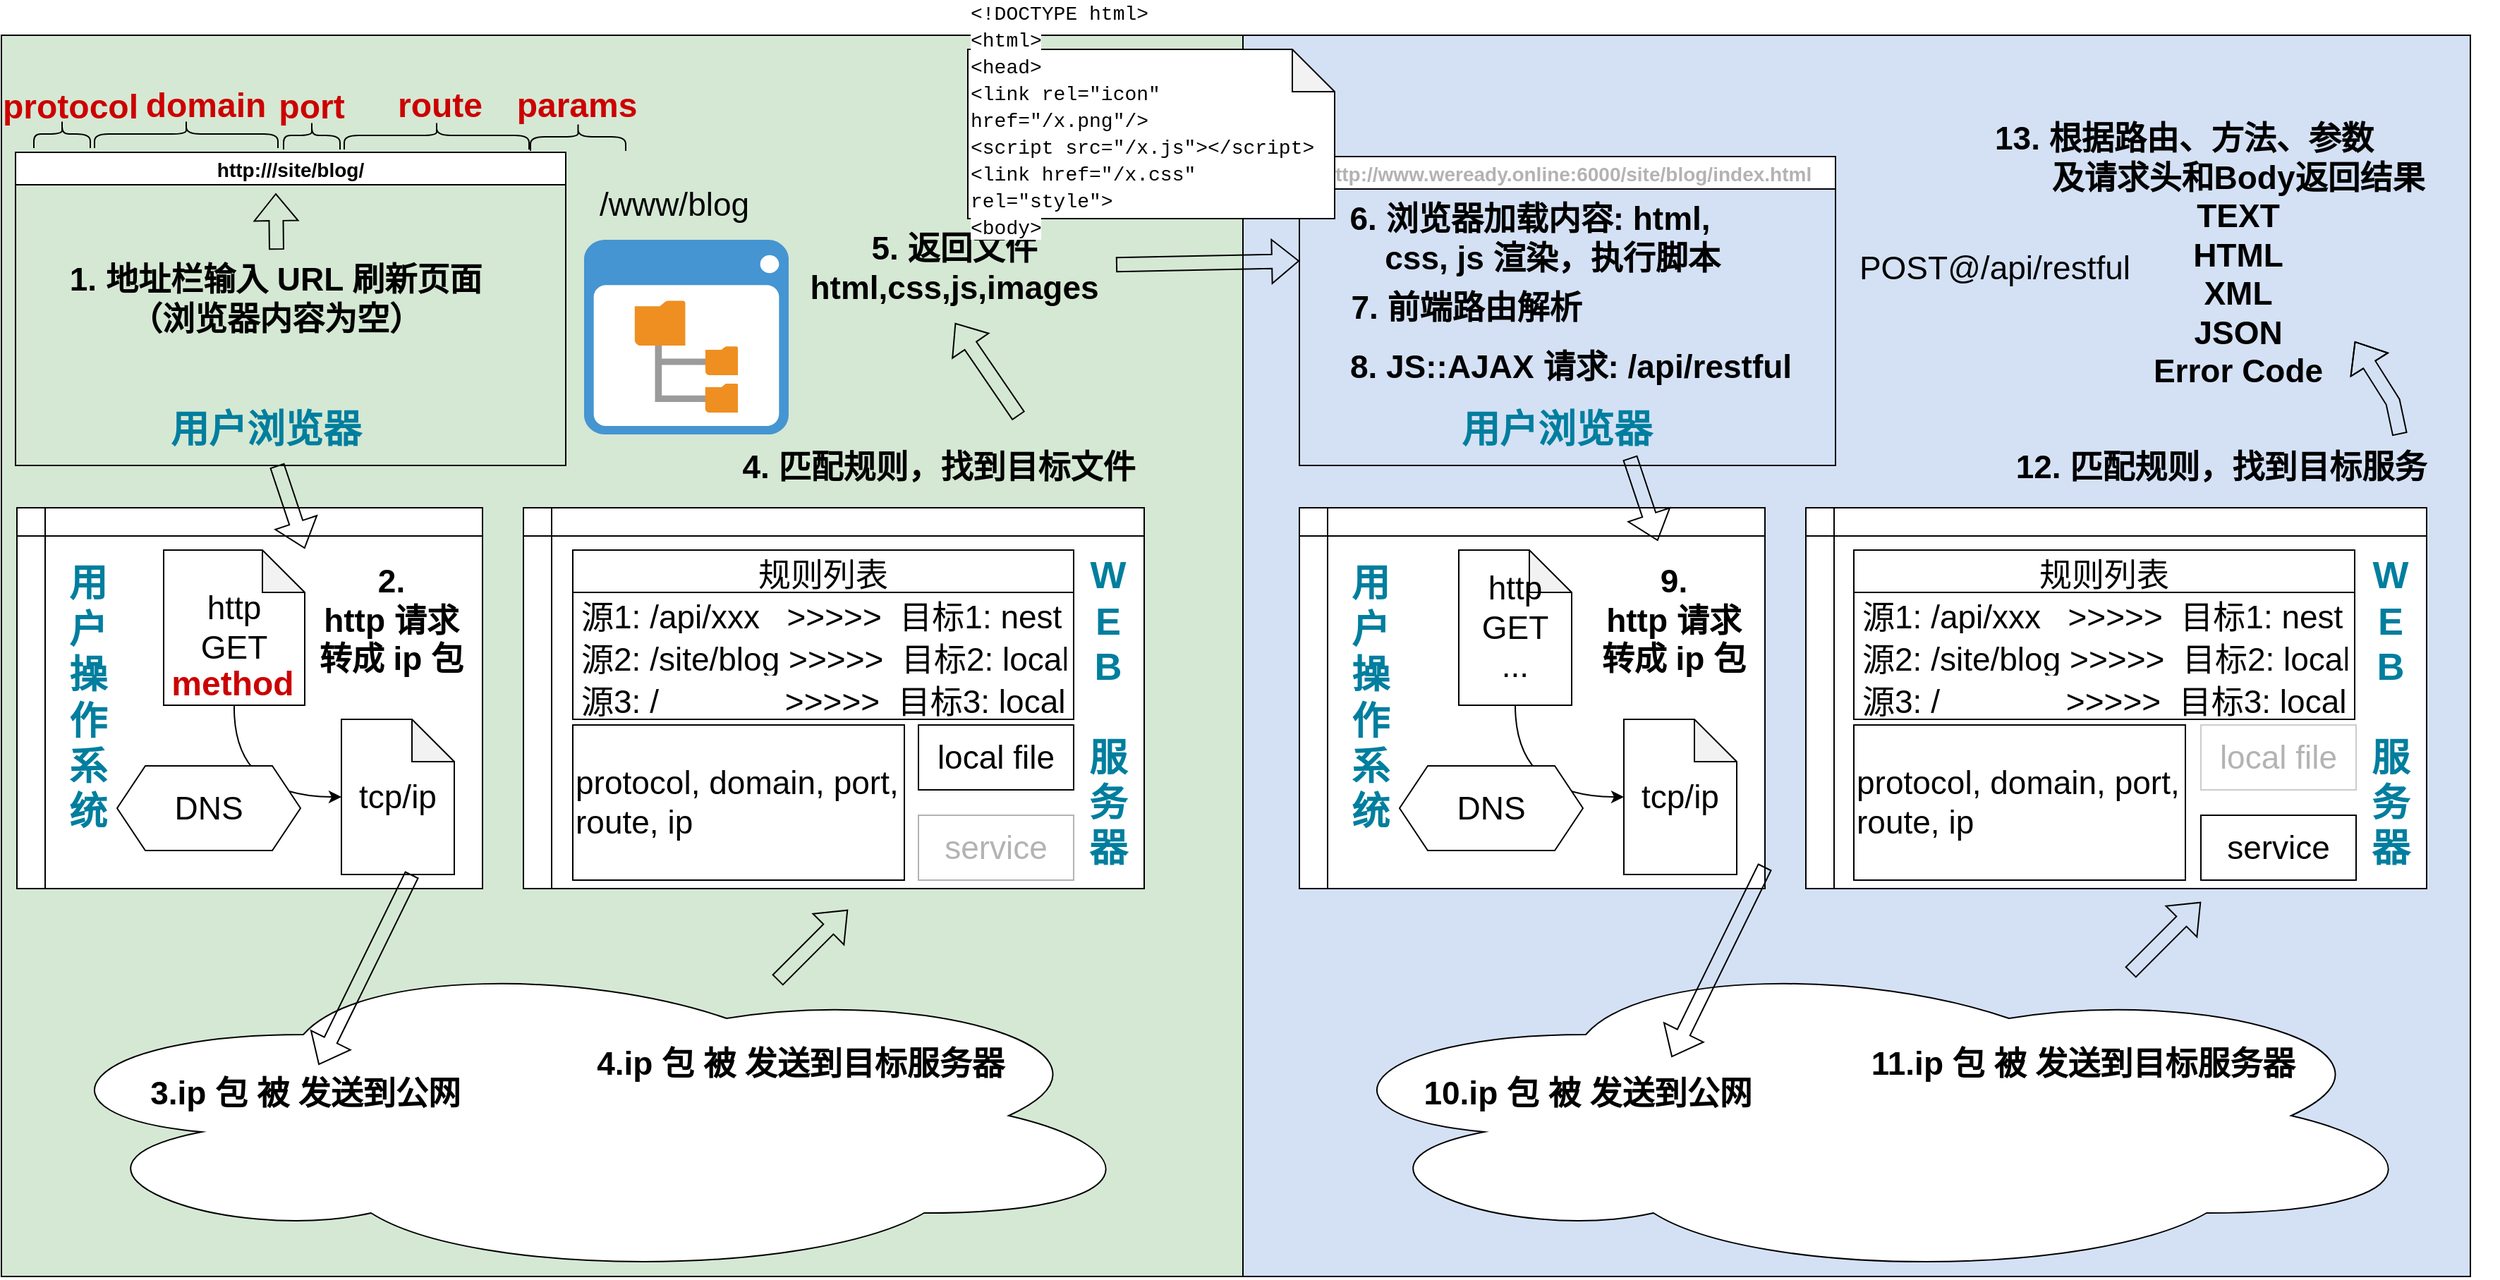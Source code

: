 <mxfile>
    <diagram id="RUl_HrmiAz0sW5EYXBpW" name="Page-1">
        <mxGraphModel dx="2120" dy="3119" grid="1" gridSize="10" guides="1" tooltips="1" connect="1" arrows="1" fold="1" page="1" pageScale="1" pageWidth="827" pageHeight="1169" math="0" shadow="0">
            <root>
                <mxCell id="0"/>
                <mxCell id="1" parent="0"/>
                <mxCell id="7ZUFgn2-yEsAoZ5fmhGq-19" value="" style="rounded=0;whiteSpace=wrap;html=1;labelBackgroundColor=#D5E8D4;fontSize=24;fontColor=#000203;fillColor=#D4E1F5;" parent="1" vertex="1">
                    <mxGeometry x="880" width="870" height="880" as="geometry"/>
                </mxCell>
                <mxCell id="7ZUFgn2-yEsAoZ5fmhGq-18" value="" style="whiteSpace=wrap;html=1;aspect=fixed;labelBackgroundColor=#D5E8D4;fontSize=24;fontColor=#000203;fillColor=#D5E8D4;" parent="1" vertex="1">
                    <mxGeometry width="880" height="880" as="geometry"/>
                </mxCell>
                <mxCell id="i4aK6D64xnlQs3ZU0jmY-1" value="" style="ellipse;shape=cloud;whiteSpace=wrap;html=1;" parent="1" vertex="1">
                    <mxGeometry x="14" y="651" width="800" height="230" as="geometry"/>
                </mxCell>
                <mxCell id="i4aK6D64xnlQs3ZU0jmY-2" value="http:///site/blog/" style="swimlane;fontSize=14;" parent="1" vertex="1">
                    <mxGeometry x="10" y="83" width="390" height="222" as="geometry">
                        <mxRectangle x="10" y="83" width="390" height="30" as="alternateBounds"/>
                    </mxGeometry>
                </mxCell>
                <mxCell id="i4aK6D64xnlQs3ZU0jmY-3" value="1. 地址栏输入 URL 刷新页面&lt;br&gt;（浏览器内容为空）" style="text;html=1;align=center;verticalAlign=middle;resizable=0;points=[];autosize=1;strokeColor=none;fillColor=none;fontSize=23;fontStyle=1" parent="i4aK6D64xnlQs3ZU0jmY-2" vertex="1">
                    <mxGeometry x="24" y="69" width="320" height="70" as="geometry"/>
                </mxCell>
                <mxCell id="i4aK6D64xnlQs3ZU0jmY-4" value="用户浏览器" style="text;html=1;align=center;verticalAlign=middle;resizable=0;points=[];autosize=1;strokeColor=none;fillColor=none;fontSize=27;fontColor=#007E9E;fontStyle=1" parent="i4aK6D64xnlQs3ZU0jmY-2" vertex="1">
                    <mxGeometry x="97" y="172" width="160" height="50" as="geometry"/>
                </mxCell>
                <mxCell id="i4aK6D64xnlQs3ZU0jmY-5" value="" style="shape=flexArrow;endArrow=classic;html=1;rounded=0;fontSize=23;" parent="i4aK6D64xnlQs3ZU0jmY-2" edge="1">
                    <mxGeometry width="50" height="50" relative="1" as="geometry">
                        <mxPoint x="185" y="69" as="sourcePoint"/>
                        <mxPoint x="184.5" y="29" as="targetPoint"/>
                    </mxGeometry>
                </mxCell>
                <mxCell id="i4aK6D64xnlQs3ZU0jmY-6" value="" style="shape=internalStorage;whiteSpace=wrap;html=1;backgroundOutline=1;fontSize=23;fontColor=#007E9E;" parent="1" vertex="1">
                    <mxGeometry x="11" y="335" width="330" height="270" as="geometry"/>
                </mxCell>
                <mxCell id="i4aK6D64xnlQs3ZU0jmY-7" value="用&lt;br&gt;户&lt;br&gt;操&lt;br&gt;作&lt;br&gt;系&lt;br&gt;统" style="text;html=1;align=center;verticalAlign=middle;resizable=0;points=[];autosize=1;strokeColor=none;fillColor=none;fontSize=27;fontColor=#007E9E;fontStyle=1" parent="1" vertex="1">
                    <mxGeometry x="36" y="365" width="50" height="210" as="geometry"/>
                </mxCell>
                <mxCell id="i4aK6D64xnlQs3ZU0jmY-8" value="http&lt;br&gt;GET" style="shape=note;whiteSpace=wrap;html=1;backgroundOutline=1;darkOpacity=0.05;fontSize=23;fontColor=#000203;" parent="1" vertex="1">
                    <mxGeometry x="115" y="365" width="100" height="110" as="geometry"/>
                </mxCell>
                <mxCell id="i4aK6D64xnlQs3ZU0jmY-9" value="tcp/ip" style="shape=note;whiteSpace=wrap;html=1;backgroundOutline=1;darkOpacity=0.05;fontSize=23;fontColor=#000203;" parent="1" vertex="1">
                    <mxGeometry x="241" y="485" width="80" height="110" as="geometry"/>
                </mxCell>
                <mxCell id="i4aK6D64xnlQs3ZU0jmY-10" value="" style="curved=1;endArrow=classic;html=1;rounded=0;fontSize=23;fontColor=#000203;exitX=0.5;exitY=1;exitDx=0;exitDy=0;exitPerimeter=0;entryX=0;entryY=0.5;entryDx=0;entryDy=0;entryPerimeter=0;" parent="1" source="i4aK6D64xnlQs3ZU0jmY-8" target="i4aK6D64xnlQs3ZU0jmY-9" edge="1">
                    <mxGeometry width="50" height="50" relative="1" as="geometry">
                        <mxPoint x="141" y="565" as="sourcePoint"/>
                        <mxPoint x="191" y="515" as="targetPoint"/>
                        <Array as="points">
                            <mxPoint x="164" y="540"/>
                        </Array>
                    </mxGeometry>
                </mxCell>
                <mxCell id="i4aK6D64xnlQs3ZU0jmY-12" value="DNS" style="shape=hexagon;perimeter=hexagonPerimeter2;whiteSpace=wrap;html=1;fixedSize=1;fontSize=23;fontColor=#000203;" parent="1" vertex="1">
                    <mxGeometry x="82" y="518" width="130" height="60" as="geometry"/>
                </mxCell>
                <mxCell id="i4aK6D64xnlQs3ZU0jmY-13" value="2. &lt;br&gt;http 请求&lt;br&gt;转成 ip 包" style="text;html=1;align=center;verticalAlign=middle;resizable=0;points=[];autosize=1;strokeColor=none;fillColor=none;fontSize=23;fontStyle=1" parent="1" vertex="1">
                    <mxGeometry x="211" y="365" width="130" height="100" as="geometry"/>
                </mxCell>
                <mxCell id="i4aK6D64xnlQs3ZU0jmY-14" value="3.ip 包 被 发送到公网" style="text;html=1;align=center;verticalAlign=middle;resizable=0;points=[];autosize=1;strokeColor=none;fillColor=none;fontSize=23;fontStyle=1" parent="1" vertex="1">
                    <mxGeometry x="95" y="730" width="240" height="40" as="geometry"/>
                </mxCell>
                <mxCell id="i4aK6D64xnlQs3ZU0jmY-15" value="" style="shape=internalStorage;whiteSpace=wrap;html=1;backgroundOutline=1;fontSize=23;fontColor=#007E9E;" parent="1" vertex="1">
                    <mxGeometry x="370" y="335" width="440" height="270" as="geometry"/>
                </mxCell>
                <mxCell id="i4aK6D64xnlQs3ZU0jmY-16" value="W&lt;br&gt;E&lt;br&gt;B&lt;br&gt;&lt;br&gt;服&lt;br&gt;务&lt;br&gt;器&lt;br&gt;" style="text;html=1;align=center;verticalAlign=middle;resizable=0;points=[];autosize=1;strokeColor=none;fillColor=none;fontSize=27;fontColor=#007E9E;fontStyle=1" parent="1" vertex="1">
                    <mxGeometry x="759" y="360" width="50" height="240" as="geometry"/>
                </mxCell>
                <mxCell id="i4aK6D64xnlQs3ZU0jmY-17" value="4.ip 包 被 发送到目标服务器" style="text;html=1;align=center;verticalAlign=middle;resizable=0;points=[];autosize=1;strokeColor=none;fillColor=none;fontSize=23;fontStyle=1" parent="1" vertex="1">
                    <mxGeometry x="411" y="709" width="310" height="40" as="geometry"/>
                </mxCell>
                <mxCell id="i4aK6D64xnlQs3ZU0jmY-18" value="规则列表" style="swimlane;fontStyle=0;childLayout=stackLayout;horizontal=1;startSize=30;horizontalStack=0;resizeParent=1;resizeParentMax=0;resizeLast=0;collapsible=1;marginBottom=0;fontSize=23;fontColor=#000203;" parent="1" vertex="1">
                    <mxGeometry x="405" y="365" width="355" height="120" as="geometry"/>
                </mxCell>
                <mxCell id="i4aK6D64xnlQs3ZU0jmY-19" value="源1: /api/xxx   &gt;&gt;&gt;&gt;&gt;  目标1: nest" style="text;strokeColor=none;fillColor=none;align=left;verticalAlign=middle;spacingLeft=4;spacingRight=4;overflow=hidden;points=[[0,0.5],[1,0.5]];portConstraint=eastwest;rotatable=0;fontSize=23;fontColor=#000203;" parent="i4aK6D64xnlQs3ZU0jmY-18" vertex="1">
                    <mxGeometry y="30" width="355" height="30" as="geometry"/>
                </mxCell>
                <mxCell id="i4aK6D64xnlQs3ZU0jmY-20" value="源2: /site/blog &gt;&gt;&gt;&gt;&gt;  目标2: local" style="text;strokeColor=none;fillColor=none;align=left;verticalAlign=middle;spacingLeft=4;spacingRight=4;overflow=hidden;points=[[0,0.5],[1,0.5]];portConstraint=eastwest;rotatable=0;fontSize=23;fontColor=#000203;" parent="i4aK6D64xnlQs3ZU0jmY-18" vertex="1">
                    <mxGeometry y="60" width="355" height="30" as="geometry"/>
                </mxCell>
                <mxCell id="i4aK6D64xnlQs3ZU0jmY-21" value="源3: /              &gt;&gt;&gt;&gt;&gt;  目标3: local" style="text;strokeColor=none;fillColor=none;align=left;verticalAlign=middle;spacingLeft=4;spacingRight=4;overflow=hidden;points=[[0,0.5],[1,0.5]];portConstraint=eastwest;rotatable=0;fontSize=23;fontColor=#000203;" parent="i4aK6D64xnlQs3ZU0jmY-18" vertex="1">
                    <mxGeometry y="90" width="355" height="30" as="geometry"/>
                </mxCell>
                <mxCell id="i4aK6D64xnlQs3ZU0jmY-22" value="protocol, domain, port, route, ip" style="rounded=0;whiteSpace=wrap;html=1;fontSize=23;fontColor=#000203;align=left;" parent="1" vertex="1">
                    <mxGeometry x="405" y="489" width="235" height="110" as="geometry"/>
                </mxCell>
                <mxCell id="i4aK6D64xnlQs3ZU0jmY-23" value="local file" style="rounded=0;whiteSpace=wrap;html=1;fontSize=23;fontColor=#000203;" parent="1" vertex="1">
                    <mxGeometry x="650" y="489" width="110" height="46" as="geometry"/>
                </mxCell>
                <mxCell id="i4aK6D64xnlQs3ZU0jmY-24" value="service" style="rounded=0;whiteSpace=wrap;html=1;fontSize=23;fontColor=#B3B3B3;strokeColor=#B3B3B3;" parent="1" vertex="1">
                    <mxGeometry x="650" y="553" width="110" height="46" as="geometry"/>
                </mxCell>
                <mxCell id="i4aK6D64xnlQs3ZU0jmY-26" value="" style="shadow=0;dashed=0;html=1;strokeColor=none;fillColor=#4495D1;labelPosition=center;verticalLabelPosition=bottom;verticalAlign=top;align=center;outlineConnect=0;shape=mxgraph.veeam.2d.file_system_browser;fontSize=23;fontColor=#000203;" parent="1" vertex="1">
                    <mxGeometry x="413" y="145" width="145" height="138" as="geometry"/>
                </mxCell>
                <mxCell id="i4aK6D64xnlQs3ZU0jmY-27" value="/www/blog" style="text;html=1;strokeColor=none;fillColor=none;align=center;verticalAlign=middle;whiteSpace=wrap;rounded=0;fontSize=23;fontColor=#000203;" parent="1" vertex="1">
                    <mxGeometry x="447" y="105" width="60" height="30" as="geometry"/>
                </mxCell>
                <mxCell id="i4aK6D64xnlQs3ZU0jmY-30" value="4. 匹配规则，找到目标文件" style="text;html=1;align=center;verticalAlign=middle;resizable=0;points=[];autosize=1;strokeColor=none;fillColor=none;fontSize=23;fontStyle=1" parent="1" vertex="1">
                    <mxGeometry x="514" y="286" width="300" height="40" as="geometry"/>
                </mxCell>
                <mxCell id="i4aK6D64xnlQs3ZU0jmY-31" value="5. 返回文件&lt;br&gt;html,css,js,images" style="text;html=1;align=center;verticalAlign=middle;resizable=0;points=[];autosize=1;strokeColor=none;fillColor=none;fontSize=23;fontStyle=1" parent="1" vertex="1">
                    <mxGeometry x="560" y="130" width="230" height="70" as="geometry"/>
                </mxCell>
                <mxCell id="i4aK6D64xnlQs3ZU0jmY-32" value="" style="ellipse;shape=cloud;whiteSpace=wrap;html=1;" parent="1" vertex="1">
                    <mxGeometry x="923" y="651" width="800" height="230" as="geometry"/>
                </mxCell>
                <mxCell id="i4aK6D64xnlQs3ZU0jmY-33" value="http://www.weready.online:6000/site/blog/index.html" style="swimlane;fontSize=14;fontColor=#B3B3B3;" parent="1" vertex="1">
                    <mxGeometry x="920" y="86" width="380" height="219" as="geometry"/>
                </mxCell>
                <mxCell id="i4aK6D64xnlQs3ZU0jmY-34" value="6.&amp;nbsp;浏览器加载内容: html,&amp;nbsp; &amp;nbsp; &amp;nbsp;&lt;br&gt;css, js 渲染，执行脚本" style="text;html=1;align=center;verticalAlign=middle;resizable=0;points=[];autosize=1;strokeColor=none;fillColor=none;fontSize=23;fontStyle=1" parent="i4aK6D64xnlQs3ZU0jmY-33" vertex="1">
                    <mxGeometry x="24" y="23" width="310" height="70" as="geometry"/>
                </mxCell>
                <mxCell id="i4aK6D64xnlQs3ZU0jmY-35" value="用户浏览器" style="text;html=1;align=center;verticalAlign=middle;resizable=0;points=[];autosize=1;strokeColor=none;fillColor=none;fontSize=27;fontColor=#007E9E;fontStyle=1" parent="i4aK6D64xnlQs3ZU0jmY-33" vertex="1">
                    <mxGeometry x="102" y="169" width="160" height="50" as="geometry"/>
                </mxCell>
                <mxCell id="i4aK6D64xnlQs3ZU0jmY-59" value="8. JS::AJAX 请求: /api/restful" style="text;html=1;align=center;verticalAlign=middle;resizable=0;points=[];autosize=1;strokeColor=none;fillColor=none;fontSize=23;fontStyle=1" parent="i4aK6D64xnlQs3ZU0jmY-33" vertex="1">
                    <mxGeometry x="22" y="129" width="340" height="40" as="geometry"/>
                </mxCell>
                <mxCell id="i4aK6D64xnlQs3ZU0jmY-60" value="7. 前端路由解析" style="text;html=1;align=center;verticalAlign=middle;resizable=0;points=[];autosize=1;strokeColor=none;fillColor=none;fontSize=23;fontStyle=1" parent="i4aK6D64xnlQs3ZU0jmY-33" vertex="1">
                    <mxGeometry x="23" y="87" width="190" height="40" as="geometry"/>
                </mxCell>
                <mxCell id="i4aK6D64xnlQs3ZU0jmY-37" value="" style="shape=internalStorage;whiteSpace=wrap;html=1;backgroundOutline=1;fontSize=23;fontColor=#007E9E;" parent="1" vertex="1">
                    <mxGeometry x="920" y="335" width="330" height="270" as="geometry"/>
                </mxCell>
                <mxCell id="i4aK6D64xnlQs3ZU0jmY-38" value="用&lt;br&gt;户&lt;br&gt;操&lt;br&gt;作&lt;br&gt;系&lt;br&gt;统" style="text;html=1;align=center;verticalAlign=middle;resizable=0;points=[];autosize=1;strokeColor=none;fillColor=none;fontSize=27;fontColor=#007E9E;fontStyle=1" parent="1" vertex="1">
                    <mxGeometry x="945" y="365" width="50" height="210" as="geometry"/>
                </mxCell>
                <mxCell id="i4aK6D64xnlQs3ZU0jmY-39" value="http&lt;br&gt;GET&lt;br&gt;..." style="shape=note;whiteSpace=wrap;html=1;backgroundOutline=1;darkOpacity=0.05;fontSize=23;fontColor=#000203;" parent="1" vertex="1">
                    <mxGeometry x="1033" y="365" width="80" height="110" as="geometry"/>
                </mxCell>
                <mxCell id="i4aK6D64xnlQs3ZU0jmY-40" value="tcp/ip" style="shape=note;whiteSpace=wrap;html=1;backgroundOutline=1;darkOpacity=0.05;fontSize=23;fontColor=#000203;" parent="1" vertex="1">
                    <mxGeometry x="1150" y="485" width="80" height="110" as="geometry"/>
                </mxCell>
                <mxCell id="i4aK6D64xnlQs3ZU0jmY-41" value="" style="curved=1;endArrow=classic;html=1;rounded=0;fontSize=23;fontColor=#000203;exitX=0.5;exitY=1;exitDx=0;exitDy=0;exitPerimeter=0;entryX=0;entryY=0.5;entryDx=0;entryDy=0;entryPerimeter=0;" parent="1" source="i4aK6D64xnlQs3ZU0jmY-39" target="i4aK6D64xnlQs3ZU0jmY-40" edge="1">
                    <mxGeometry width="50" height="50" relative="1" as="geometry">
                        <mxPoint x="1050" y="565" as="sourcePoint"/>
                        <mxPoint x="1100" y="515" as="targetPoint"/>
                        <Array as="points">
                            <mxPoint x="1073" y="540"/>
                        </Array>
                    </mxGeometry>
                </mxCell>
                <mxCell id="i4aK6D64xnlQs3ZU0jmY-42" value="DNS" style="shape=hexagon;perimeter=hexagonPerimeter2;whiteSpace=wrap;html=1;fixedSize=1;fontSize=23;fontColor=#000203;" parent="1" vertex="1">
                    <mxGeometry x="991" y="518" width="130" height="60" as="geometry"/>
                </mxCell>
                <mxCell id="i4aK6D64xnlQs3ZU0jmY-43" value="9.&lt;br&gt;http 请求&lt;br&gt;转成 ip 包" style="text;html=1;align=center;verticalAlign=middle;resizable=0;points=[];autosize=1;strokeColor=none;fillColor=none;fontSize=23;fontStyle=1" parent="1" vertex="1">
                    <mxGeometry x="1120" y="365" width="130" height="100" as="geometry"/>
                </mxCell>
                <mxCell id="i4aK6D64xnlQs3ZU0jmY-44" value="10.ip 包 被 发送到公网" style="text;html=1;align=center;verticalAlign=middle;resizable=0;points=[];autosize=1;strokeColor=none;fillColor=none;fontSize=23;fontStyle=1" parent="1" vertex="1">
                    <mxGeometry x="994" y="730" width="260" height="40" as="geometry"/>
                </mxCell>
                <mxCell id="i4aK6D64xnlQs3ZU0jmY-45" value="" style="shape=internalStorage;whiteSpace=wrap;html=1;backgroundOutline=1;fontSize=23;fontColor=#007E9E;" parent="1" vertex="1">
                    <mxGeometry x="1279" y="335" width="440" height="270" as="geometry"/>
                </mxCell>
                <mxCell id="i4aK6D64xnlQs3ZU0jmY-46" value="W&lt;br&gt;E&lt;br&gt;B&lt;br&gt;&lt;br&gt;服&lt;br&gt;务&lt;br&gt;器&lt;br&gt;" style="text;html=1;align=center;verticalAlign=middle;resizable=0;points=[];autosize=1;strokeColor=none;fillColor=none;fontSize=27;fontColor=#007E9E;fontStyle=1" parent="1" vertex="1">
                    <mxGeometry x="1668" y="360" width="50" height="240" as="geometry"/>
                </mxCell>
                <mxCell id="i4aK6D64xnlQs3ZU0jmY-47" value="11.ip 包 被 发送到目标服务器" style="text;html=1;align=center;verticalAlign=middle;resizable=0;points=[];autosize=1;strokeColor=none;fillColor=none;fontSize=23;fontStyle=1" parent="1" vertex="1">
                    <mxGeometry x="1315" y="709" width="320" height="40" as="geometry"/>
                </mxCell>
                <mxCell id="i4aK6D64xnlQs3ZU0jmY-53" value="local file" style="rounded=0;whiteSpace=wrap;html=1;fontSize=23;fontColor=#B3B3B3;strokeColor=#CCCCCC;" parent="1" vertex="1">
                    <mxGeometry x="1559" y="489" width="110" height="46" as="geometry"/>
                </mxCell>
                <mxCell id="i4aK6D64xnlQs3ZU0jmY-54" value="service" style="rounded=0;whiteSpace=wrap;html=1;fontSize=23;fontColor=#000203;" parent="1" vertex="1">
                    <mxGeometry x="1559" y="553" width="110" height="46" as="geometry"/>
                </mxCell>
                <mxCell id="i4aK6D64xnlQs3ZU0jmY-56" value="POST@/api/restful" style="text;html=1;strokeColor=none;fillColor=none;align=center;verticalAlign=middle;whiteSpace=wrap;rounded=0;fontSize=23;fontColor=#000203;" parent="1" vertex="1">
                    <mxGeometry x="1314" y="150" width="198" height="30" as="geometry"/>
                </mxCell>
                <mxCell id="i4aK6D64xnlQs3ZU0jmY-57" value="12. 匹配规则，找到目标服务" style="text;html=1;align=center;verticalAlign=middle;resizable=0;points=[];autosize=1;strokeColor=none;fillColor=none;fontSize=23;fontStyle=1" parent="1" vertex="1">
                    <mxGeometry x="1418" y="286" width="310" height="40" as="geometry"/>
                </mxCell>
                <mxCell id="i4aK6D64xnlQs3ZU0jmY-58" value="13. 根据路由、方法、参数&amp;nbsp; &amp;nbsp; &amp;nbsp; &amp;nbsp; &amp;nbsp; &amp;nbsp;&amp;nbsp;&lt;br&gt;及请求头和Body返回结果&lt;br&gt;TEXT&lt;br&gt;HTML&lt;br&gt;XML&lt;br&gt;JSON&lt;br&gt;Error Code" style="text;html=1;align=center;verticalAlign=middle;resizable=0;points=[];autosize=1;strokeColor=none;fillColor=none;fontSize=23;fontStyle=1" parent="1" vertex="1">
                    <mxGeometry x="1400" y="51" width="370" height="210" as="geometry"/>
                </mxCell>
                <mxCell id="i4aK6D64xnlQs3ZU0jmY-61" value="" style="shape=image;html=1;verticalAlign=top;verticalLabelPosition=bottom;labelBackgroundColor=#ffffff;imageAspect=0;aspect=fixed;image=https://cdn2.iconfinder.com/data/icons/whcompare-servers-web-hosting/50/website-migration-128.png;strokeColor=#CCCCCC;fontSize=23;fontColor=#B3B3B3;" parent="1" vertex="1">
                    <mxGeometry x="1314" y="165" width="128" height="128" as="geometry"/>
                </mxCell>
                <mxCell id="7ZUFgn2-yEsAoZ5fmhGq-1" value="" style="shape=curlyBracket;whiteSpace=wrap;html=1;rounded=1;rotation=90;" parent="1" vertex="1">
                    <mxGeometry x="33" y="50" width="20" height="40" as="geometry"/>
                </mxCell>
                <mxCell id="7ZUFgn2-yEsAoZ5fmhGq-2" value="" style="shape=curlyBracket;whiteSpace=wrap;html=1;rounded=1;rotation=90;" parent="1" vertex="1">
                    <mxGeometry x="121" y="5" width="20" height="130" as="geometry"/>
                </mxCell>
                <mxCell id="7ZUFgn2-yEsAoZ5fmhGq-3" value="" style="shape=curlyBracket;whiteSpace=wrap;html=1;rounded=1;rotation=90;" parent="1" vertex="1">
                    <mxGeometry x="210" y="51" width="20" height="40" as="geometry"/>
                </mxCell>
                <mxCell id="7ZUFgn2-yEsAoZ5fmhGq-4" value="" style="shape=curlyBracket;whiteSpace=wrap;html=1;rounded=1;rotation=90;" parent="1" vertex="1">
                    <mxGeometry x="298.5" y="5.5" width="20" height="131" as="geometry"/>
                </mxCell>
                <mxCell id="7ZUFgn2-yEsAoZ5fmhGq-5" value="protocol" style="text;html=1;strokeColor=none;fillColor=none;align=center;verticalAlign=middle;whiteSpace=wrap;rounded=0;fontColor=#CC0000;fontStyle=1;fontSize=24;" parent="1" vertex="1">
                    <mxGeometry x="19" y="36" width="60" height="30" as="geometry"/>
                </mxCell>
                <mxCell id="7ZUFgn2-yEsAoZ5fmhGq-6" value="domain" style="text;html=1;strokeColor=none;fillColor=none;align=center;verticalAlign=middle;whiteSpace=wrap;rounded=0;fontColor=#CC0000;fontStyle=1;fontSize=24;" parent="1" vertex="1">
                    <mxGeometry x="115" y="35" width="60" height="30" as="geometry"/>
                </mxCell>
                <mxCell id="7ZUFgn2-yEsAoZ5fmhGq-7" value="port" style="text;html=1;strokeColor=none;fillColor=none;align=center;verticalAlign=middle;whiteSpace=wrap;rounded=0;fontColor=#CC0000;fontStyle=1;fontSize=24;" parent="1" vertex="1">
                    <mxGeometry x="190" y="36" width="60" height="30" as="geometry"/>
                </mxCell>
                <mxCell id="7ZUFgn2-yEsAoZ5fmhGq-8" value="route" style="text;html=1;strokeColor=none;fillColor=none;align=center;verticalAlign=middle;whiteSpace=wrap;rounded=0;fontColor=#CC0000;fontStyle=1;fontSize=24;" parent="1" vertex="1">
                    <mxGeometry x="281" y="35" width="60" height="30" as="geometry"/>
                </mxCell>
                <mxCell id="7ZUFgn2-yEsAoZ5fmhGq-9" value="method" style="text;html=1;strokeColor=none;fillColor=none;align=center;verticalAlign=middle;whiteSpace=wrap;rounded=0;fontColor=#CC0000;fontStyle=1;fontSize=24;" parent="1" vertex="1">
                    <mxGeometry x="134" y="445" width="60" height="30" as="geometry"/>
                </mxCell>
                <mxCell id="7ZUFgn2-yEsAoZ5fmhGq-10" value="&lt;div style=&quot;font-family: Consolas, &amp;quot;Courier New&amp;quot;, monospace; font-size: 14px; line-height: 19px;&quot;&gt;&lt;font style=&quot;background-color: rgb(255, 255, 255);&quot; color=&quot;#000203&quot;&gt;&amp;lt;!DOCTYPE html&amp;gt;&lt;/font&gt;&lt;/div&gt;&lt;div style=&quot;font-family: Consolas, &amp;quot;Courier New&amp;quot;, monospace; font-size: 14px; line-height: 19px;&quot;&gt;&lt;font style=&quot;background-color: rgb(255, 255, 255);&quot; color=&quot;#000203&quot;&gt;&amp;lt;html&amp;gt;&lt;/font&gt;&lt;/div&gt;&lt;div style=&quot;font-family: Consolas, &amp;quot;Courier New&amp;quot;, monospace; font-size: 14px; line-height: 19px;&quot;&gt;&lt;font style=&quot;background-color: rgb(255, 255, 255);&quot; color=&quot;#000203&quot;&gt;&amp;lt;head&amp;gt;&lt;/font&gt;&lt;/div&gt;&lt;div style=&quot;font-family: Consolas, &amp;quot;Courier New&amp;quot;, monospace; font-size: 14px; line-height: 19px;&quot;&gt;&lt;div style=&quot;line-height: 19px;&quot;&gt;&lt;font style=&quot;background-color: rgb(255, 255, 255);&quot; color=&quot;#000203&quot;&gt;&amp;lt;link rel=&quot;icon&quot; href=&quot;/x.png&quot;/&amp;gt;&lt;/font&gt;&lt;/div&gt;&lt;div style=&quot;line-height: 19px;&quot;&gt;&lt;div style=&quot;line-height: 19px;&quot;&gt;&lt;font style=&quot;background-color: rgb(255, 255, 255);&quot; color=&quot;#000203&quot;&gt;&amp;lt;script src=&quot;/x.js&quot;&amp;gt;&amp;lt;/script&amp;gt;&lt;/font&gt;&lt;/div&gt;&lt;div style=&quot;line-height: 19px;&quot;&gt;&lt;div style=&quot;line-height: 19px;&quot;&gt;&lt;font style=&quot;background-color: rgb(255, 255, 255);&quot; color=&quot;#000203&quot;&gt;&amp;lt;link href=&quot;/x.css&quot; rel=&quot;style&quot;&amp;gt;&lt;/font&gt;&lt;/div&gt;&lt;div style=&quot;line-height: 19px;&quot;&gt;&lt;font color=&quot;#000203&quot;&gt;&lt;span style=&quot;background-color: rgb(255, 255, 255);&quot;&gt;&amp;lt;body&amp;gt;&lt;/span&gt;&lt;/font&gt;&lt;/div&gt;&lt;div style=&quot;line-height: 19px;&quot;&gt;&lt;font color=&quot;#000203&quot;&gt;&lt;span style=&quot;background-color: rgb(255, 255, 255);&quot;&gt;&lt;br&gt;&lt;/span&gt;&lt;/font&gt;&lt;/div&gt;&lt;/div&gt;&lt;/div&gt;&lt;/div&gt;" style="shape=note;whiteSpace=wrap;html=1;backgroundOutline=1;darkOpacity=0.05;fontSize=24;fontColor=#CC0000;align=left;" parent="1" vertex="1">
                    <mxGeometry x="685" y="10" width="260" height="120" as="geometry"/>
                </mxCell>
                <mxCell id="7ZUFgn2-yEsAoZ5fmhGq-11" value="params" style="text;html=1;strokeColor=none;fillColor=none;align=center;verticalAlign=middle;whiteSpace=wrap;rounded=0;fontColor=#CC0000;fontStyle=1;fontSize=24;" parent="1" vertex="1">
                    <mxGeometry x="378" y="35" width="60" height="30" as="geometry"/>
                </mxCell>
                <mxCell id="7ZUFgn2-yEsAoZ5fmhGq-12" value="" style="shape=curlyBracket;whiteSpace=wrap;html=1;rounded=1;rotation=90;" parent="1" vertex="1">
                    <mxGeometry x="398.75" y="38.25" width="20" height="67.5" as="geometry"/>
                </mxCell>
                <mxCell id="7ZUFgn2-yEsAoZ5fmhGq-13" value="规则列表" style="swimlane;fontStyle=0;childLayout=stackLayout;horizontal=1;startSize=30;horizontalStack=0;resizeParent=1;resizeParentMax=0;resizeLast=0;collapsible=1;marginBottom=0;fontSize=23;fontColor=#000203;" parent="1" vertex="1">
                    <mxGeometry x="1313" y="365" width="355" height="120" as="geometry"/>
                </mxCell>
                <mxCell id="7ZUFgn2-yEsAoZ5fmhGq-14" value="源1: /api/xxx   &gt;&gt;&gt;&gt;&gt;  目标1: nest" style="text;strokeColor=none;fillColor=none;align=left;verticalAlign=middle;spacingLeft=4;spacingRight=4;overflow=hidden;points=[[0,0.5],[1,0.5]];portConstraint=eastwest;rotatable=0;fontSize=23;fontColor=#000203;" parent="7ZUFgn2-yEsAoZ5fmhGq-13" vertex="1">
                    <mxGeometry y="30" width="355" height="30" as="geometry"/>
                </mxCell>
                <mxCell id="7ZUFgn2-yEsAoZ5fmhGq-15" value="源2: /site/blog &gt;&gt;&gt;&gt;&gt;  目标2: local" style="text;strokeColor=none;fillColor=none;align=left;verticalAlign=middle;spacingLeft=4;spacingRight=4;overflow=hidden;points=[[0,0.5],[1,0.5]];portConstraint=eastwest;rotatable=0;fontSize=23;fontColor=#000203;" parent="7ZUFgn2-yEsAoZ5fmhGq-13" vertex="1">
                    <mxGeometry y="60" width="355" height="30" as="geometry"/>
                </mxCell>
                <mxCell id="7ZUFgn2-yEsAoZ5fmhGq-16" value="源3: /              &gt;&gt;&gt;&gt;&gt;  目标3: local" style="text;strokeColor=none;fillColor=none;align=left;verticalAlign=middle;spacingLeft=4;spacingRight=4;overflow=hidden;points=[[0,0.5],[1,0.5]];portConstraint=eastwest;rotatable=0;fontSize=23;fontColor=#000203;" parent="7ZUFgn2-yEsAoZ5fmhGq-13" vertex="1">
                    <mxGeometry y="90" width="355" height="30" as="geometry"/>
                </mxCell>
                <mxCell id="7ZUFgn2-yEsAoZ5fmhGq-17" value="protocol, domain, port, route, ip" style="rounded=0;whiteSpace=wrap;html=1;fontSize=23;fontColor=#000203;align=left;" parent="1" vertex="1">
                    <mxGeometry x="1313" y="489" width="235" height="110" as="geometry"/>
                </mxCell>
                <mxCell id="7ZUFgn2-yEsAoZ5fmhGq-20" value="" style="shape=flexArrow;endArrow=classic;html=1;rounded=0;fontSize=24;fontColor=#000203;entryX=0.031;entryY=-0.01;entryDx=0;entryDy=0;entryPerimeter=0;" parent="1" source="i4aK6D64xnlQs3ZU0jmY-4" target="i4aK6D64xnlQs3ZU0jmY-13" edge="1">
                    <mxGeometry width="50" height="50" relative="1" as="geometry">
                        <mxPoint x="230" y="305" as="sourcePoint"/>
                        <mxPoint x="280" y="255" as="targetPoint"/>
                    </mxGeometry>
                </mxCell>
                <mxCell id="7ZUFgn2-yEsAoZ5fmhGq-21" value="" style="shape=flexArrow;endArrow=classic;html=1;rounded=0;fontSize=24;fontColor=#000203;" parent="1" target="i4aK6D64xnlQs3ZU0jmY-14" edge="1">
                    <mxGeometry width="50" height="50" relative="1" as="geometry">
                        <mxPoint x="291" y="595" as="sourcePoint"/>
                        <mxPoint x="341" y="545" as="targetPoint"/>
                    </mxGeometry>
                </mxCell>
                <mxCell id="7ZUFgn2-yEsAoZ5fmhGq-22" value="" style="shape=flexArrow;endArrow=classic;html=1;rounded=0;fontSize=24;fontColor=#000203;" parent="1" edge="1">
                    <mxGeometry width="50" height="50" relative="1" as="geometry">
                        <mxPoint x="550" y="670" as="sourcePoint"/>
                        <mxPoint x="600" y="620" as="targetPoint"/>
                    </mxGeometry>
                </mxCell>
                <mxCell id="7ZUFgn2-yEsAoZ5fmhGq-23" value="" style="shape=flexArrow;endArrow=classic;html=1;rounded=0;fontSize=24;fontColor=#000203;entryX=0.504;entryY=1.057;entryDx=0;entryDy=0;entryPerimeter=0;" parent="1" target="i4aK6D64xnlQs3ZU0jmY-31" edge="1">
                    <mxGeometry width="50" height="50" relative="1" as="geometry">
                        <mxPoint x="721" y="270" as="sourcePoint"/>
                        <mxPoint x="771" y="220" as="targetPoint"/>
                    </mxGeometry>
                </mxCell>
                <mxCell id="7ZUFgn2-yEsAoZ5fmhGq-24" value="" style="shape=flexArrow;endArrow=classic;html=1;rounded=0;fontSize=24;fontColor=#000203;" parent="1" source="i4aK6D64xnlQs3ZU0jmY-31" edge="1">
                    <mxGeometry width="50" height="50" relative="1" as="geometry">
                        <mxPoint x="840" y="210" as="sourcePoint"/>
                        <mxPoint x="920" y="160" as="targetPoint"/>
                    </mxGeometry>
                </mxCell>
                <mxCell id="7ZUFgn2-yEsAoZ5fmhGq-25" value="" style="shape=flexArrow;endArrow=classic;html=1;rounded=0;fontSize=24;fontColor=#000203;entryX=0.031;entryY=-0.01;entryDx=0;entryDy=0;entryPerimeter=0;" parent="1" edge="1">
                    <mxGeometry width="50" height="50" relative="1" as="geometry">
                        <mxPoint x="1154.342" y="299.5" as="sourcePoint"/>
                        <mxPoint x="1174.03" y="358.5" as="targetPoint"/>
                    </mxGeometry>
                </mxCell>
                <mxCell id="7ZUFgn2-yEsAoZ5fmhGq-26" value="" style="shape=flexArrow;endArrow=classic;html=1;rounded=0;fontSize=24;fontColor=#000203;" parent="1" edge="1">
                    <mxGeometry width="50" height="50" relative="1" as="geometry">
                        <mxPoint x="1250" y="589.5" as="sourcePoint"/>
                        <mxPoint x="1183.806" y="724.5" as="targetPoint"/>
                    </mxGeometry>
                </mxCell>
                <mxCell id="7ZUFgn2-yEsAoZ5fmhGq-27" value="" style="shape=flexArrow;endArrow=classic;html=1;rounded=0;fontSize=24;fontColor=#000203;" parent="1" edge="1">
                    <mxGeometry width="50" height="50" relative="1" as="geometry">
                        <mxPoint x="1509" y="664.5" as="sourcePoint"/>
                        <mxPoint x="1559" y="614.5" as="targetPoint"/>
                    </mxGeometry>
                </mxCell>
                <mxCell id="7ZUFgn2-yEsAoZ5fmhGq-28" value="" style="shape=flexArrow;endArrow=classic;html=1;rounded=0;fontSize=24;fontColor=#000203;entryX=0.504;entryY=1.057;entryDx=0;entryDy=0;entryPerimeter=0;" parent="1" edge="1">
                    <mxGeometry width="50" height="50" relative="1" as="geometry">
                        <mxPoint x="1700" y="283" as="sourcePoint"/>
                        <mxPoint x="1668" y="216.99" as="targetPoint"/>
                        <Array as="points">
                            <mxPoint x="1695.08" y="260"/>
                        </Array>
                    </mxGeometry>
                </mxCell>
            </root>
        </mxGraphModel>
    </diagram>
</mxfile>